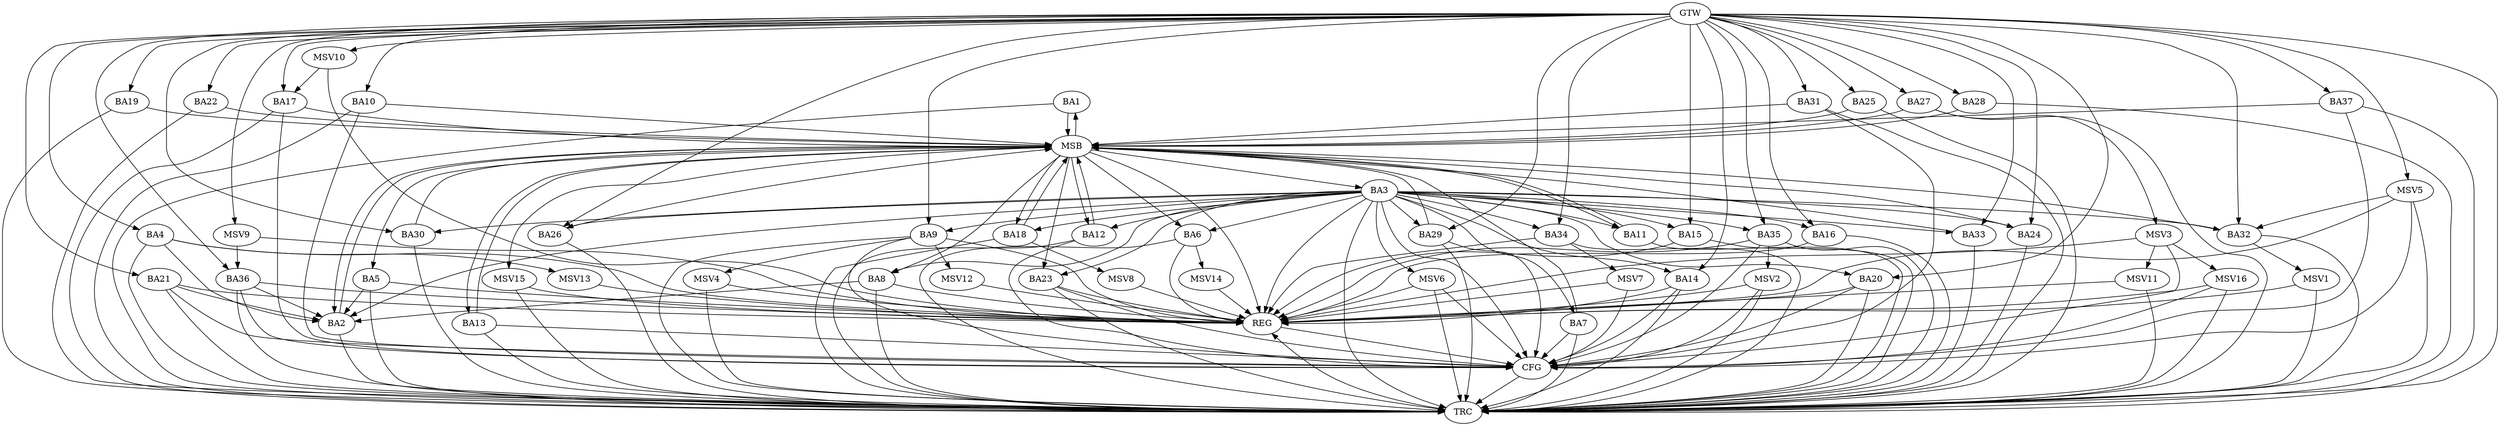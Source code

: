 strict digraph G {
  BA1 [ label="BA1" ];
  BA2 [ label="BA2" ];
  BA3 [ label="BA3" ];
  BA4 [ label="BA4" ];
  BA5 [ label="BA5" ];
  BA6 [ label="BA6" ];
  BA7 [ label="BA7" ];
  BA8 [ label="BA8" ];
  BA9 [ label="BA9" ];
  BA10 [ label="BA10" ];
  BA11 [ label="BA11" ];
  BA12 [ label="BA12" ];
  BA13 [ label="BA13" ];
  BA14 [ label="BA14" ];
  BA15 [ label="BA15" ];
  BA16 [ label="BA16" ];
  BA17 [ label="BA17" ];
  BA18 [ label="BA18" ];
  BA19 [ label="BA19" ];
  BA20 [ label="BA20" ];
  BA21 [ label="BA21" ];
  BA22 [ label="BA22" ];
  BA23 [ label="BA23" ];
  BA24 [ label="BA24" ];
  BA25 [ label="BA25" ];
  BA26 [ label="BA26" ];
  BA27 [ label="BA27" ];
  BA28 [ label="BA28" ];
  BA29 [ label="BA29" ];
  BA30 [ label="BA30" ];
  BA31 [ label="BA31" ];
  BA32 [ label="BA32" ];
  BA33 [ label="BA33" ];
  BA34 [ label="BA34" ];
  BA35 [ label="BA35" ];
  BA36 [ label="BA36" ];
  BA37 [ label="BA37" ];
  GTW [ label="GTW" ];
  REG [ label="REG" ];
  MSB [ label="MSB" ];
  CFG [ label="CFG" ];
  TRC [ label="TRC" ];
  MSV1 [ label="MSV1" ];
  MSV2 [ label="MSV2" ];
  MSV3 [ label="MSV3" ];
  MSV4 [ label="MSV4" ];
  MSV5 [ label="MSV5" ];
  MSV6 [ label="MSV6" ];
  MSV7 [ label="MSV7" ];
  MSV8 [ label="MSV8" ];
  MSV9 [ label="MSV9" ];
  MSV10 [ label="MSV10" ];
  MSV11 [ label="MSV11" ];
  MSV12 [ label="MSV12" ];
  MSV13 [ label="MSV13" ];
  MSV14 [ label="MSV14" ];
  MSV15 [ label="MSV15" ];
  MSV16 [ label="MSV16" ];
  BA3 -> BA2;
  BA4 -> BA2;
  BA5 -> BA2;
  BA8 -> BA2;
  BA21 -> BA2;
  BA36 -> BA2;
  GTW -> BA4;
  GTW -> BA9;
  GTW -> BA10;
  GTW -> BA14;
  GTW -> BA15;
  GTW -> BA16;
  GTW -> BA17;
  GTW -> BA19;
  GTW -> BA20;
  GTW -> BA21;
  GTW -> BA22;
  GTW -> BA24;
  GTW -> BA25;
  GTW -> BA26;
  GTW -> BA27;
  GTW -> BA28;
  GTW -> BA29;
  GTW -> BA30;
  GTW -> BA31;
  GTW -> BA32;
  GTW -> BA33;
  GTW -> BA34;
  GTW -> BA35;
  GTW -> BA36;
  GTW -> BA37;
  BA3 -> REG;
  BA4 -> REG;
  BA5 -> REG;
  BA6 -> REG;
  BA8 -> REG;
  BA9 -> REG;
  BA14 -> REG;
  BA15 -> REG;
  BA16 -> REG;
  BA20 -> REG;
  BA21 -> REG;
  BA23 -> REG;
  BA34 -> REG;
  BA35 -> REG;
  BA36 -> REG;
  BA1 -> MSB;
  MSB -> BA2;
  MSB -> REG;
  BA2 -> MSB;
  MSB -> BA1;
  BA7 -> MSB;
  BA10 -> MSB;
  BA11 -> MSB;
  MSB -> BA8;
  BA12 -> MSB;
  MSB -> BA3;
  BA13 -> MSB;
  MSB -> BA5;
  BA17 -> MSB;
  BA18 -> MSB;
  BA19 -> MSB;
  MSB -> BA12;
  BA22 -> MSB;
  MSB -> BA13;
  BA24 -> MSB;
  MSB -> BA6;
  BA25 -> MSB;
  BA26 -> MSB;
  BA27 -> MSB;
  MSB -> BA11;
  BA28 -> MSB;
  MSB -> BA18;
  BA29 -> MSB;
  BA30 -> MSB;
  BA31 -> MSB;
  BA32 -> MSB;
  BA33 -> MSB;
  MSB -> BA23;
  BA37 -> MSB;
  BA29 -> CFG;
  BA13 -> CFG;
  BA12 -> CFG;
  BA35 -> CFG;
  BA23 -> CFG;
  BA9 -> CFG;
  BA31 -> CFG;
  BA36 -> CFG;
  BA21 -> CFG;
  BA37 -> CFG;
  BA20 -> CFG;
  BA14 -> CFG;
  BA3 -> CFG;
  BA17 -> CFG;
  BA7 -> CFG;
  BA10 -> CFG;
  REG -> CFG;
  BA1 -> TRC;
  BA2 -> TRC;
  BA3 -> TRC;
  BA4 -> TRC;
  BA5 -> TRC;
  BA6 -> TRC;
  BA7 -> TRC;
  BA8 -> TRC;
  BA9 -> TRC;
  BA10 -> TRC;
  BA11 -> TRC;
  BA12 -> TRC;
  BA13 -> TRC;
  BA14 -> TRC;
  BA15 -> TRC;
  BA16 -> TRC;
  BA17 -> TRC;
  BA18 -> TRC;
  BA19 -> TRC;
  BA20 -> TRC;
  BA21 -> TRC;
  BA22 -> TRC;
  BA23 -> TRC;
  BA24 -> TRC;
  BA25 -> TRC;
  BA26 -> TRC;
  BA27 -> TRC;
  BA28 -> TRC;
  BA29 -> TRC;
  BA30 -> TRC;
  BA31 -> TRC;
  BA32 -> TRC;
  BA33 -> TRC;
  BA34 -> TRC;
  BA35 -> TRC;
  BA36 -> TRC;
  BA37 -> TRC;
  GTW -> TRC;
  CFG -> TRC;
  TRC -> REG;
  BA3 -> BA9;
  BA3 -> BA12;
  BA3 -> BA18;
  BA3 -> BA34;
  BA3 -> BA23;
  BA3 -> BA24;
  BA3 -> BA26;
  BA3 -> BA14;
  BA3 -> BA8;
  BA3 -> BA30;
  BA3 -> BA35;
  BA3 -> BA7;
  BA3 -> BA6;
  BA3 -> BA11;
  BA3 -> BA29;
  BA3 -> BA16;
  BA3 -> BA32;
  BA3 -> BA33;
  BA3 -> BA20;
  BA3 -> BA15;
  BA32 -> MSV1;
  MSV1 -> REG;
  MSV1 -> TRC;
  BA35 -> MSV2;
  MSV2 -> REG;
  MSV2 -> TRC;
  MSV2 -> CFG;
  BA27 -> MSV3;
  MSV3 -> REG;
  MSV3 -> CFG;
  BA9 -> MSV4;
  MSV4 -> REG;
  MSV4 -> TRC;
  MSV5 -> BA32;
  GTW -> MSV5;
  MSV5 -> REG;
  MSV5 -> TRC;
  MSV5 -> CFG;
  BA3 -> MSV6;
  MSV6 -> REG;
  MSV6 -> TRC;
  MSV6 -> CFG;
  BA34 -> MSV7;
  MSV7 -> REG;
  MSV7 -> CFG;
  BA18 -> MSV8;
  MSV8 -> REG;
  MSV9 -> BA36;
  GTW -> MSV9;
  MSV9 -> REG;
  MSV10 -> BA17;
  GTW -> MSV10;
  MSV10 -> REG;
  MSV3 -> MSV11;
  MSV11 -> REG;
  MSV11 -> TRC;
  BA9 -> MSV12;
  MSV12 -> REG;
  BA4 -> MSV13;
  MSV13 -> REG;
  BA6 -> MSV14;
  MSV14 -> REG;
  MSB -> MSV15;
  MSV15 -> REG;
  MSV15 -> TRC;
  MSV3 -> MSV16;
  MSV16 -> REG;
  MSV16 -> TRC;
  MSV16 -> CFG;
}
